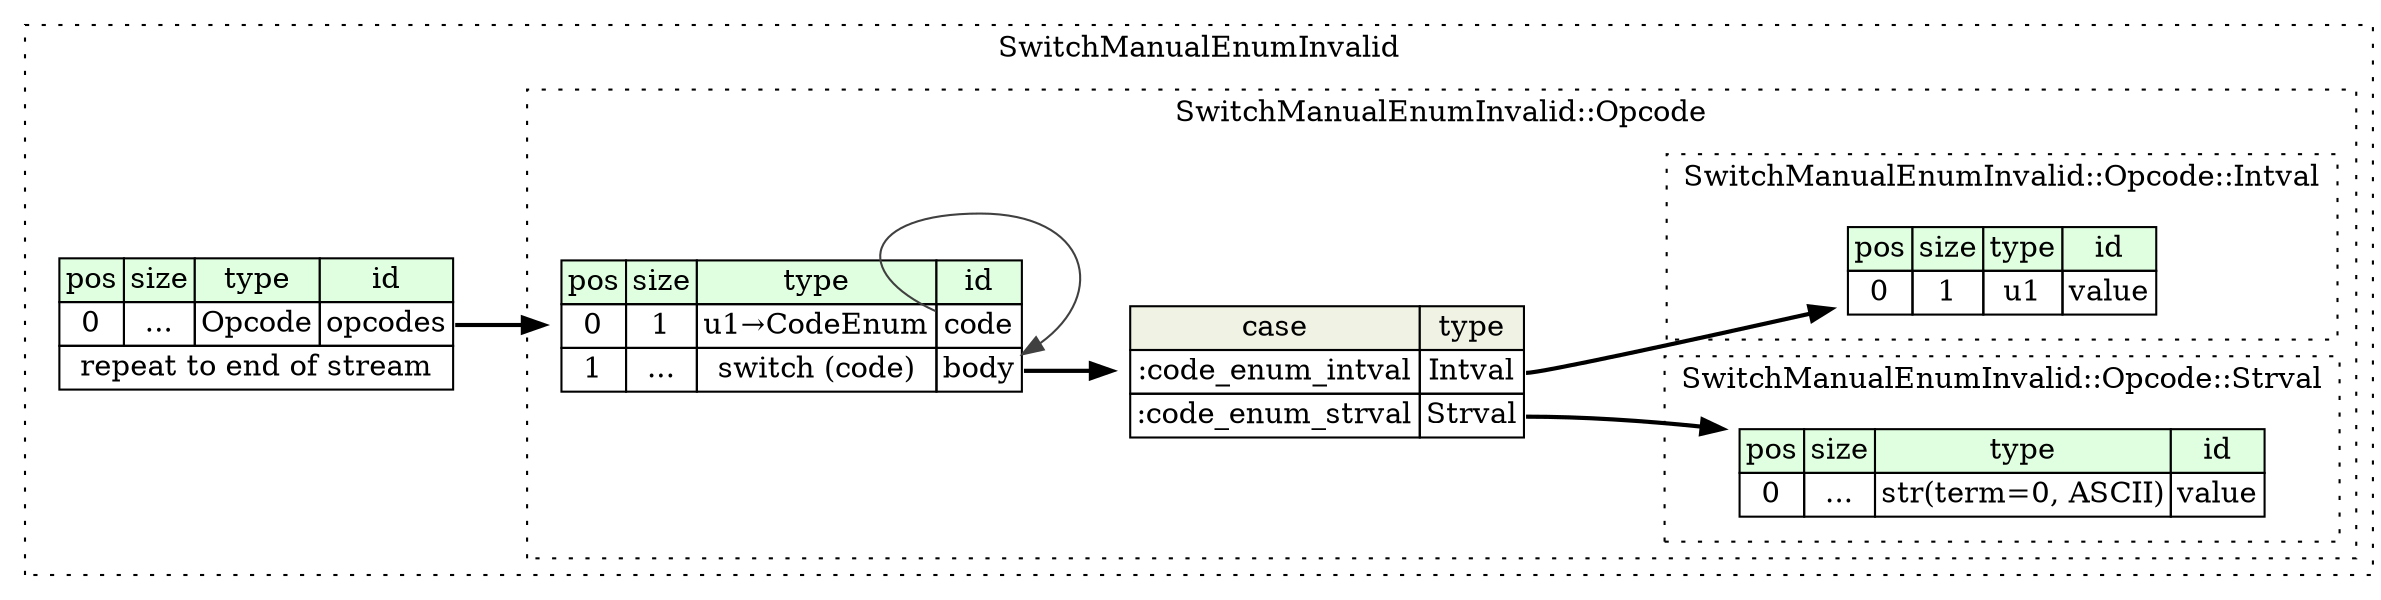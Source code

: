 digraph {
	rankdir=LR;
	node [shape=plaintext];
	subgraph cluster__switch_manual_enum_invalid {
		label="SwitchManualEnumInvalid";
		graph[style=dotted];

		switch_manual_enum_invalid__seq [label=<<TABLE BORDER="0" CELLBORDER="1" CELLSPACING="0">
			<TR><TD BGCOLOR="#E0FFE0">pos</TD><TD BGCOLOR="#E0FFE0">size</TD><TD BGCOLOR="#E0FFE0">type</TD><TD BGCOLOR="#E0FFE0">id</TD></TR>
			<TR><TD PORT="opcodes_pos">0</TD><TD PORT="opcodes_size">...</TD><TD>Opcode</TD><TD PORT="opcodes_type">opcodes</TD></TR>
			<TR><TD COLSPAN="4" PORT="opcodes__repeat">repeat to end of stream</TD></TR>
		</TABLE>>];
		subgraph cluster__opcode {
			label="SwitchManualEnumInvalid::Opcode";
			graph[style=dotted];

			opcode__seq [label=<<TABLE BORDER="0" CELLBORDER="1" CELLSPACING="0">
				<TR><TD BGCOLOR="#E0FFE0">pos</TD><TD BGCOLOR="#E0FFE0">size</TD><TD BGCOLOR="#E0FFE0">type</TD><TD BGCOLOR="#E0FFE0">id</TD></TR>
				<TR><TD PORT="code_pos">0</TD><TD PORT="code_size">1</TD><TD>u1→CodeEnum</TD><TD PORT="code_type">code</TD></TR>
				<TR><TD PORT="body_pos">1</TD><TD PORT="body_size">...</TD><TD>switch (code)</TD><TD PORT="body_type">body</TD></TR>
			</TABLE>>];
opcode__seq_body_switch [label=<<TABLE BORDER="0" CELLBORDER="1" CELLSPACING="0">
	<TR><TD BGCOLOR="#F0F2E4">case</TD><TD BGCOLOR="#F0F2E4">type</TD></TR>
	<TR><TD>:code_enum_intval</TD><TD PORT="case0">Intval</TD></TR>
	<TR><TD>:code_enum_strval</TD><TD PORT="case1">Strval</TD></TR>
</TABLE>>];
			subgraph cluster__intval {
				label="SwitchManualEnumInvalid::Opcode::Intval";
				graph[style=dotted];

				intval__seq [label=<<TABLE BORDER="0" CELLBORDER="1" CELLSPACING="0">
					<TR><TD BGCOLOR="#E0FFE0">pos</TD><TD BGCOLOR="#E0FFE0">size</TD><TD BGCOLOR="#E0FFE0">type</TD><TD BGCOLOR="#E0FFE0">id</TD></TR>
					<TR><TD PORT="value_pos">0</TD><TD PORT="value_size">1</TD><TD>u1</TD><TD PORT="value_type">value</TD></TR>
				</TABLE>>];
			}
			subgraph cluster__strval {
				label="SwitchManualEnumInvalid::Opcode::Strval";
				graph[style=dotted];

				strval__seq [label=<<TABLE BORDER="0" CELLBORDER="1" CELLSPACING="0">
					<TR><TD BGCOLOR="#E0FFE0">pos</TD><TD BGCOLOR="#E0FFE0">size</TD><TD BGCOLOR="#E0FFE0">type</TD><TD BGCOLOR="#E0FFE0">id</TD></TR>
					<TR><TD PORT="value_pos">0</TD><TD PORT="value_size">...</TD><TD>str(term=0, ASCII)</TD><TD PORT="value_type">value</TD></TR>
				</TABLE>>];
			}
		}
	}
	switch_manual_enum_invalid__seq:opcodes_type -> opcode__seq [style=bold];
	opcode__seq:body_type -> opcode__seq_body_switch [style=bold];
	opcode__seq_body_switch:case0 -> intval__seq [style=bold];
	opcode__seq_body_switch:case1 -> strval__seq [style=bold];
	opcode__seq:code_type -> opcode__seq:body_type [color="#404040"];
}
